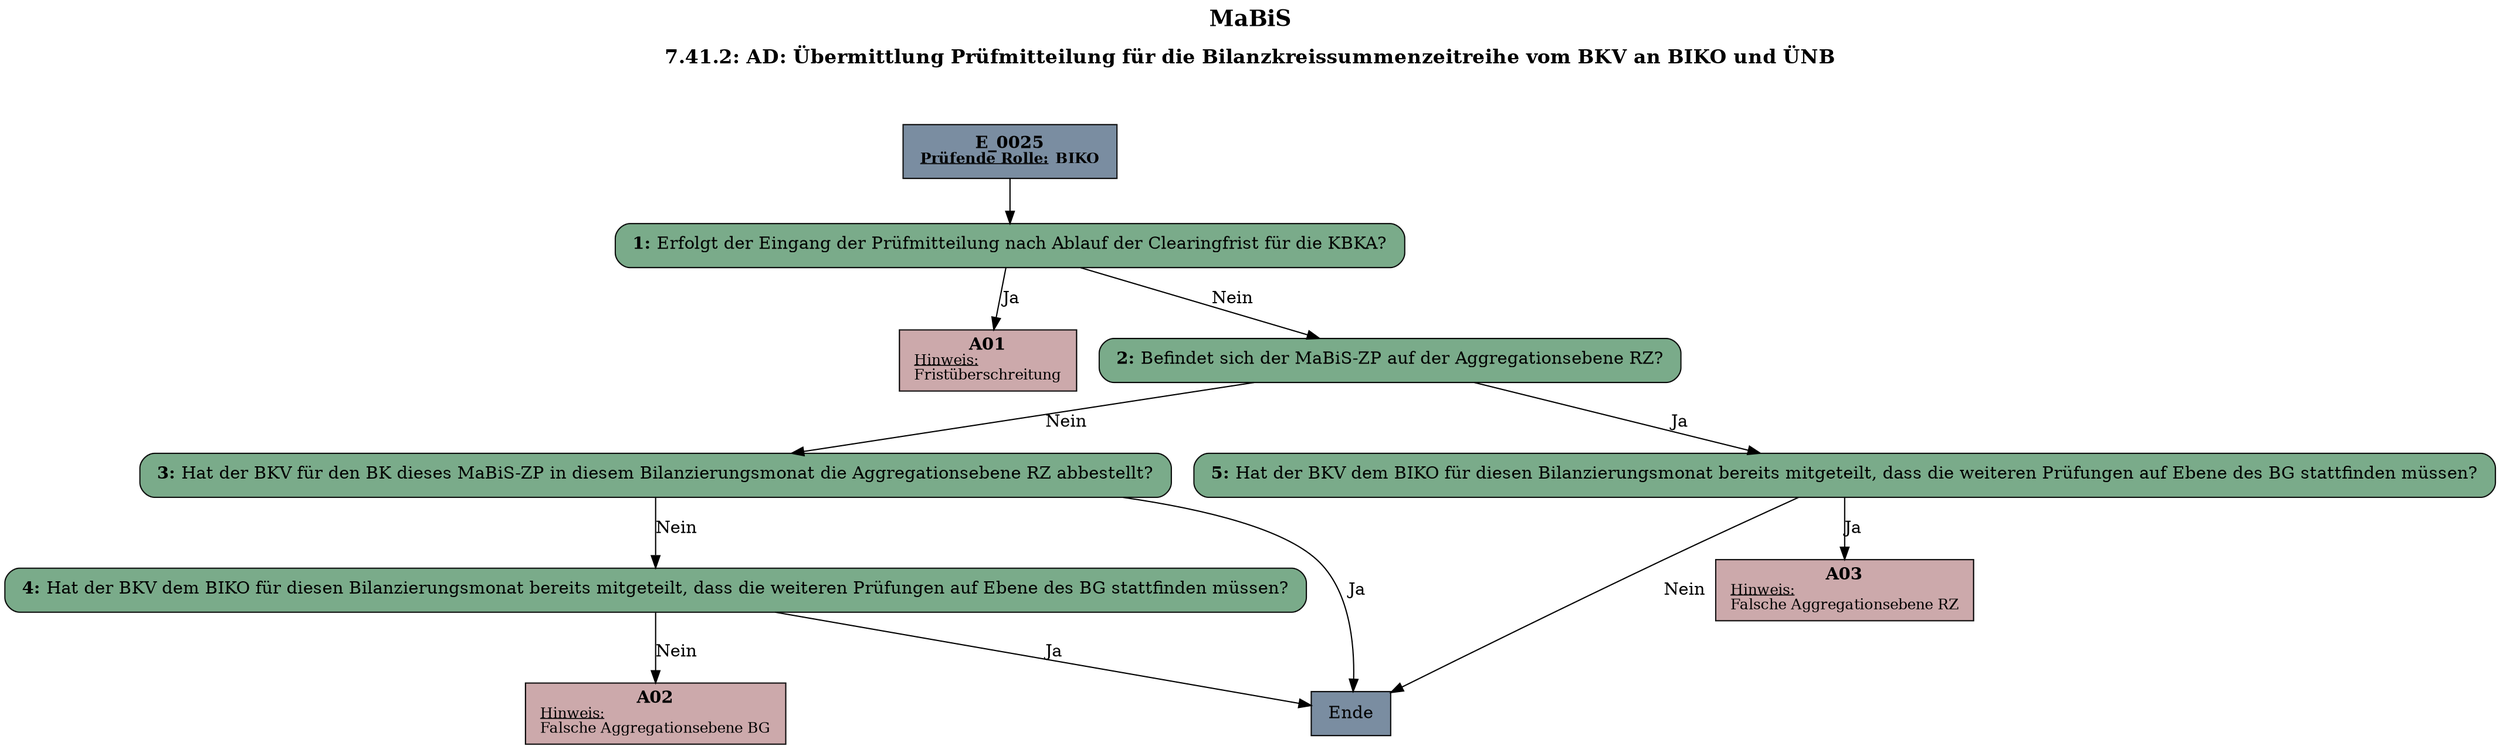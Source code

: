 digraph D {
    labelloc="t";
    label=<<B><FONT POINT-SIZE="18">MaBiS</FONT></B><BR/><BR/><B><FONT POINT-SIZE="16">7.41.2: AD: Übermittlung Prüfmitteilung für die Bilanzkreissummenzeitreihe vom BKV an BIKO und ÜNB</FONT></B><BR/><BR/><BR/><BR/>>;
    "Start" [margin="0.2,0.12", shape=box, style=filled, fillcolor="#7a8da1", label=<<B>E_0025</B><BR align="center"/><FONT point-size="12"><B><U>Prüfende Rolle:</U> BIKO</B></FONT><BR align="center"/>>];
    "1" [margin="0.2,0.12", shape=box, style="filled,rounded", fillcolor="#7aab8a", label=<<B>1: </B>Erfolgt der Eingang der Prüfmitteilung nach Ablauf der Clearingfrist für die KBKA?<BR align="left"/>>];
    "A01" [margin="0.17,0.08", shape=box, style=filled, fillcolor="#cca9ab", label=<<B>A01</B><BR align="center"/><FONT point-size="12"><U>Hinweis:</U><BR align="left"/>Fristüberschreitung<BR align="left"/></FONT>>];
    "2" [margin="0.2,0.12", shape=box, style="filled,rounded", fillcolor="#7aab8a", label=<<B>2: </B>Befindet sich der MaBiS-ZP auf der Aggregationsebene RZ?<BR align="left"/>>];
    "3" [margin="0.2,0.12", shape=box, style="filled,rounded", fillcolor="#7aab8a", label=<<B>3: </B>Hat der BKV für den BK dieses MaBiS-ZP in diesem Bilanzierungsmonat die Aggregationsebene RZ abbestellt?<BR align="left"/>>];
    "Ende" [margin="0.2,0.12", shape=box, style=filled, fillcolor="#7a8da1", label="Ende"];
    "4" [margin="0.2,0.12", shape=box, style="filled,rounded", fillcolor="#7aab8a", label=<<B>4: </B>Hat der BKV dem BIKO für diesen Bilanzierungsmonat bereits mitgeteilt, dass die weiteren Prüfungen auf Ebene des BG stattfinden müssen?<BR align="left"/>>];
    "A02" [margin="0.17,0.08", shape=box, style=filled, fillcolor="#cca9ab", label=<<B>A02</B><BR align="center"/><FONT point-size="12"><U>Hinweis:</U><BR align="left"/>Falsche Aggregationsebene BG<BR align="left"/></FONT>>];
    "5" [margin="0.2,0.12", shape=box, style="filled,rounded", fillcolor="#7aab8a", label=<<B>5: </B>Hat der BKV dem BIKO für diesen Bilanzierungsmonat bereits mitgeteilt, dass die weiteren Prüfungen auf Ebene des BG stattfinden müssen?<BR align="left"/>>];
    "A03" [margin="0.17,0.08", shape=box, style=filled, fillcolor="#cca9ab", label=<<B>A03</B><BR align="center"/><FONT point-size="12"><U>Hinweis:</U><BR align="left"/>Falsche Aggregationsebene RZ<BR align="left"/></FONT>>];

    "Start" -> "1";
    "1" -> "A01" [label="Ja"];
    "1" -> "2" [label="Nein"];
    "2" -> "3" [label="Nein"];
    "2" -> "5" [label="Ja"];
    "3" -> "4" [label="Nein"];
    "3" -> "Ende" [label="Ja"];
    "4" -> "A02" [label="Nein"];
    "4" -> "Ende" [label="Ja"];
    "5" -> "A03" [label="Ja"];
    "5" -> "Ende" [label="Nein"];

    bgcolor="transparent";
}
